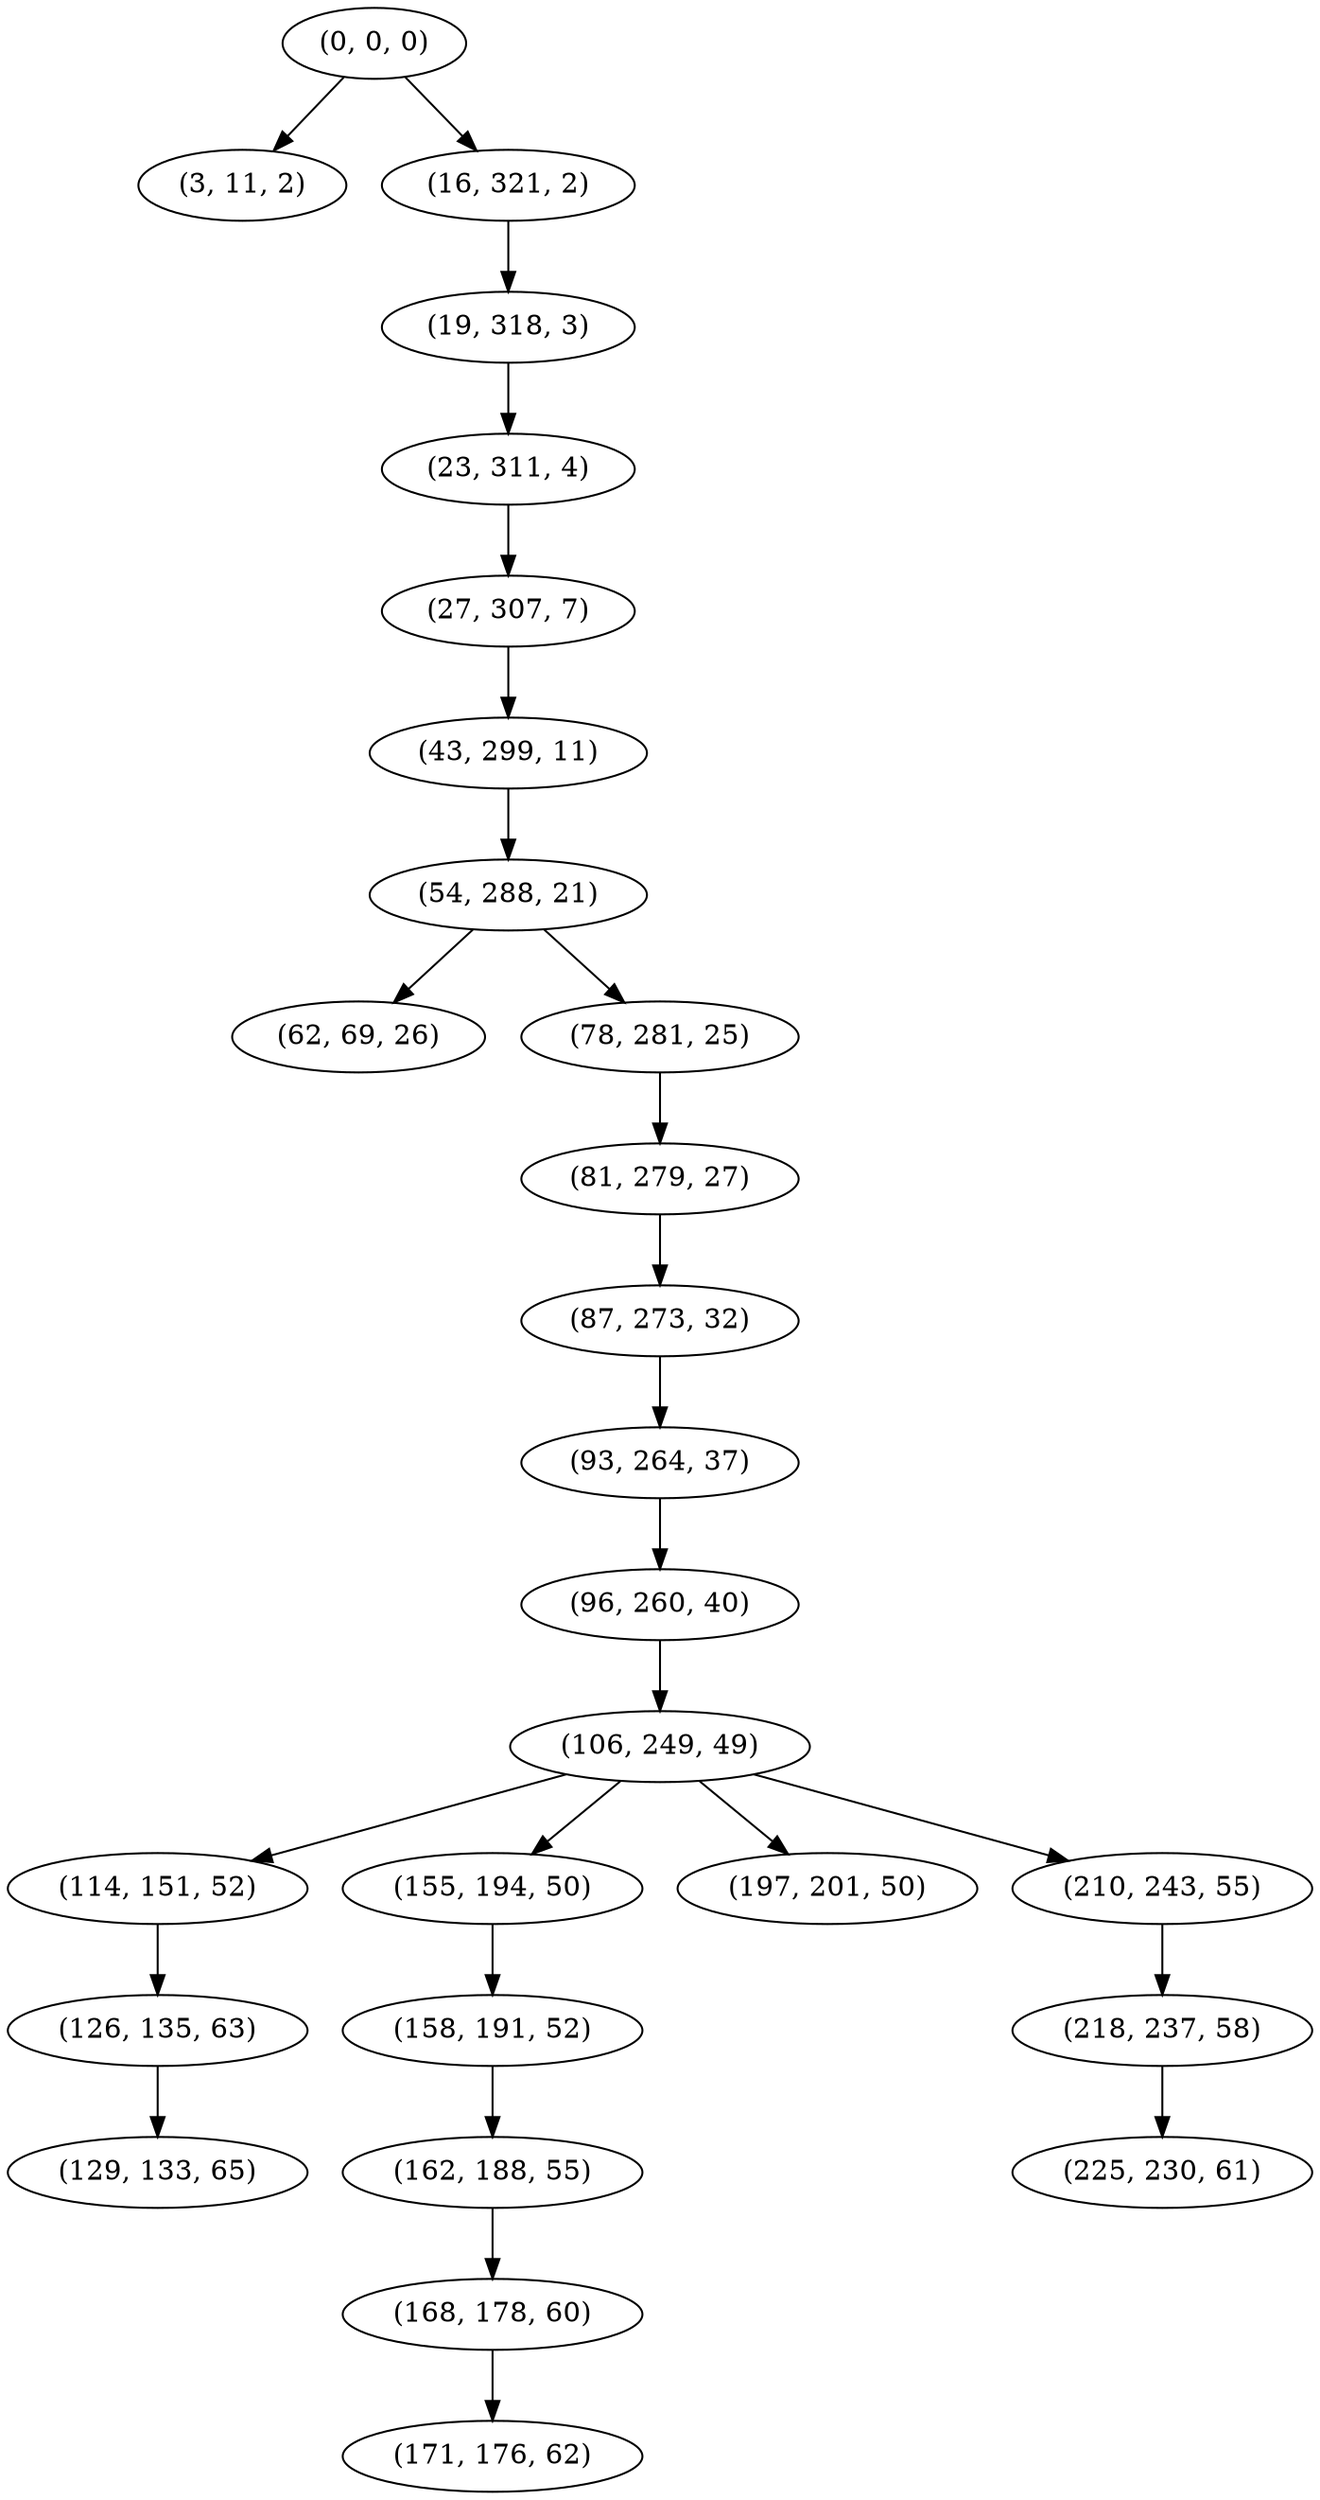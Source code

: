 digraph tree {
    "(0, 0, 0)";
    "(3, 11, 2)";
    "(16, 321, 2)";
    "(19, 318, 3)";
    "(23, 311, 4)";
    "(27, 307, 7)";
    "(43, 299, 11)";
    "(54, 288, 21)";
    "(62, 69, 26)";
    "(78, 281, 25)";
    "(81, 279, 27)";
    "(87, 273, 32)";
    "(93, 264, 37)";
    "(96, 260, 40)";
    "(106, 249, 49)";
    "(114, 151, 52)";
    "(126, 135, 63)";
    "(129, 133, 65)";
    "(155, 194, 50)";
    "(158, 191, 52)";
    "(162, 188, 55)";
    "(168, 178, 60)";
    "(171, 176, 62)";
    "(197, 201, 50)";
    "(210, 243, 55)";
    "(218, 237, 58)";
    "(225, 230, 61)";
    "(0, 0, 0)" -> "(3, 11, 2)";
    "(0, 0, 0)" -> "(16, 321, 2)";
    "(16, 321, 2)" -> "(19, 318, 3)";
    "(19, 318, 3)" -> "(23, 311, 4)";
    "(23, 311, 4)" -> "(27, 307, 7)";
    "(27, 307, 7)" -> "(43, 299, 11)";
    "(43, 299, 11)" -> "(54, 288, 21)";
    "(54, 288, 21)" -> "(62, 69, 26)";
    "(54, 288, 21)" -> "(78, 281, 25)";
    "(78, 281, 25)" -> "(81, 279, 27)";
    "(81, 279, 27)" -> "(87, 273, 32)";
    "(87, 273, 32)" -> "(93, 264, 37)";
    "(93, 264, 37)" -> "(96, 260, 40)";
    "(96, 260, 40)" -> "(106, 249, 49)";
    "(106, 249, 49)" -> "(114, 151, 52)";
    "(106, 249, 49)" -> "(155, 194, 50)";
    "(106, 249, 49)" -> "(197, 201, 50)";
    "(106, 249, 49)" -> "(210, 243, 55)";
    "(114, 151, 52)" -> "(126, 135, 63)";
    "(126, 135, 63)" -> "(129, 133, 65)";
    "(155, 194, 50)" -> "(158, 191, 52)";
    "(158, 191, 52)" -> "(162, 188, 55)";
    "(162, 188, 55)" -> "(168, 178, 60)";
    "(168, 178, 60)" -> "(171, 176, 62)";
    "(210, 243, 55)" -> "(218, 237, 58)";
    "(218, 237, 58)" -> "(225, 230, 61)";
}
